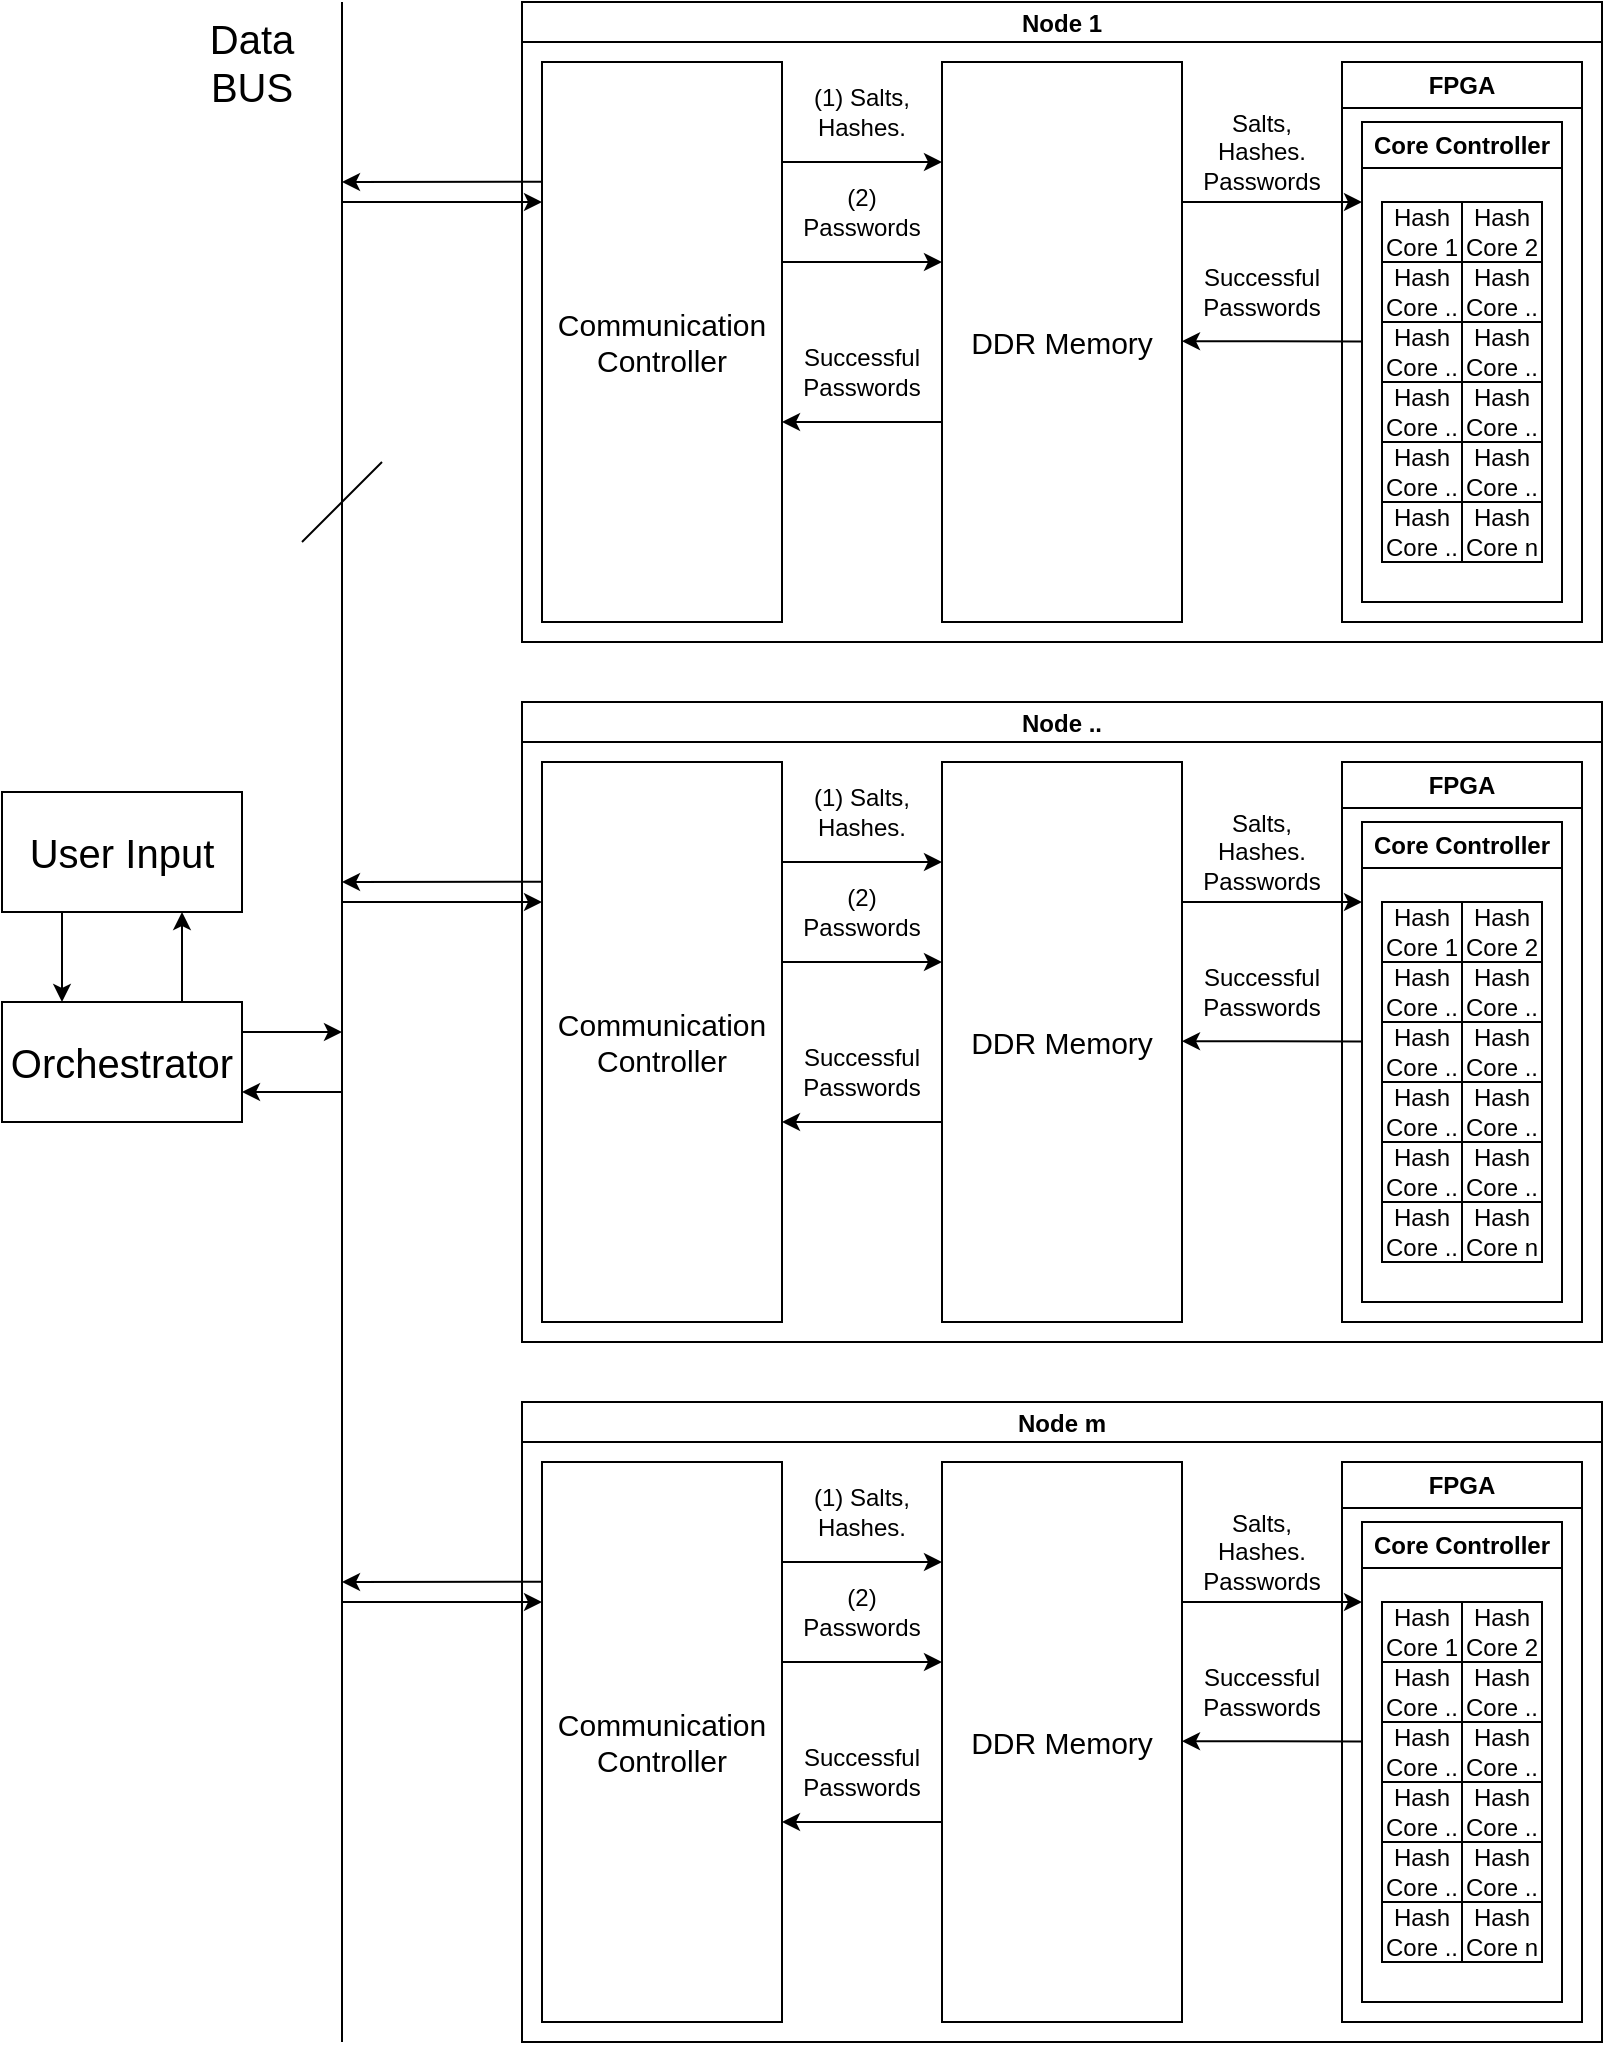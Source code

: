<mxfile version="22.0.0" type="github">
  <diagram name="Page-1" id="5xcIQ1hF4PuccZflKzSc">
    <mxGraphModel dx="1750" dy="1022" grid="1" gridSize="10" guides="1" tooltips="1" connect="1" arrows="1" fold="1" page="1" pageScale="1" pageWidth="850" pageHeight="1100" math="0" shadow="0">
      <root>
        <mxCell id="0" />
        <mxCell id="1" parent="0" />
        <mxCell id="XKSnobTcjBm1ILdcvmeS-1" value="Node 1" style="swimlane;startSize=20;horizontal=1;containerType=tree;" vertex="1" parent="1">
          <mxGeometry x="290" y="20" width="540" height="320" as="geometry" />
        </mxCell>
        <mxCell id="XKSnobTcjBm1ILdcvmeS-3" value="&lt;font style=&quot;font-size: 15px;&quot;&gt;DDR Memory&lt;/font&gt;" style="whiteSpace=wrap;html=1;treeFolding=1;treeMoving=1;newEdgeStyle={&quot;edgeStyle&quot;:&quot;elbowEdgeStyle&quot;,&quot;startArrow&quot;:&quot;none&quot;,&quot;endArrow&quot;:&quot;none&quot;};" vertex="1" parent="XKSnobTcjBm1ILdcvmeS-1">
          <mxGeometry x="210" y="30" width="120" height="280" as="geometry" />
        </mxCell>
        <mxCell id="XKSnobTcjBm1ILdcvmeS-4" value="&lt;font style=&quot;font-size: 15px;&quot;&gt;Communication Controller&lt;/font&gt;" style="whiteSpace=wrap;html=1;treeFolding=1;treeMoving=1;newEdgeStyle={&quot;edgeStyle&quot;:&quot;elbowEdgeStyle&quot;,&quot;startArrow&quot;:&quot;none&quot;,&quot;endArrow&quot;:&quot;none&quot;};" vertex="1" parent="XKSnobTcjBm1ILdcvmeS-1">
          <mxGeometry x="10" y="30" width="120" height="280" as="geometry" />
        </mxCell>
        <mxCell id="XKSnobTcjBm1ILdcvmeS-6" value="FPGA" style="swimlane;whiteSpace=wrap;html=1;" vertex="1" parent="XKSnobTcjBm1ILdcvmeS-1">
          <mxGeometry x="410" y="30" width="120" height="280" as="geometry" />
        </mxCell>
        <mxCell id="XKSnobTcjBm1ILdcvmeS-19" value="Core Controller" style="swimlane;whiteSpace=wrap;html=1;" vertex="1" parent="XKSnobTcjBm1ILdcvmeS-6">
          <mxGeometry x="10" y="30" width="100" height="240" as="geometry" />
        </mxCell>
        <mxCell id="XKSnobTcjBm1ILdcvmeS-21" value="Hash Core 1" style="rounded=0;whiteSpace=wrap;html=1;" vertex="1" parent="XKSnobTcjBm1ILdcvmeS-19">
          <mxGeometry x="10" y="40" width="40" height="30" as="geometry" />
        </mxCell>
        <mxCell id="XKSnobTcjBm1ILdcvmeS-23" value="Hash Core 2" style="rounded=0;whiteSpace=wrap;html=1;" vertex="1" parent="XKSnobTcjBm1ILdcvmeS-19">
          <mxGeometry x="50" y="40" width="40" height="30" as="geometry" />
        </mxCell>
        <mxCell id="XKSnobTcjBm1ILdcvmeS-25" value="Hash Core .." style="rounded=0;whiteSpace=wrap;html=1;" vertex="1" parent="XKSnobTcjBm1ILdcvmeS-19">
          <mxGeometry x="10" y="70" width="40" height="30" as="geometry" />
        </mxCell>
        <mxCell id="XKSnobTcjBm1ILdcvmeS-26" value="Hash Core .." style="rounded=0;whiteSpace=wrap;html=1;" vertex="1" parent="XKSnobTcjBm1ILdcvmeS-19">
          <mxGeometry x="50" y="70" width="40" height="30" as="geometry" />
        </mxCell>
        <mxCell id="XKSnobTcjBm1ILdcvmeS-27" value="Hash Core .." style="rounded=0;whiteSpace=wrap;html=1;" vertex="1" parent="XKSnobTcjBm1ILdcvmeS-19">
          <mxGeometry x="10" y="100" width="40" height="30" as="geometry" />
        </mxCell>
        <mxCell id="XKSnobTcjBm1ILdcvmeS-28" value="Hash Core .." style="rounded=0;whiteSpace=wrap;html=1;" vertex="1" parent="XKSnobTcjBm1ILdcvmeS-19">
          <mxGeometry x="50" y="100" width="40" height="30" as="geometry" />
        </mxCell>
        <mxCell id="XKSnobTcjBm1ILdcvmeS-29" value="Hash Core .." style="rounded=0;whiteSpace=wrap;html=1;" vertex="1" parent="XKSnobTcjBm1ILdcvmeS-19">
          <mxGeometry x="10" y="130" width="40" height="30" as="geometry" />
        </mxCell>
        <mxCell id="XKSnobTcjBm1ILdcvmeS-30" value="Hash Core .." style="rounded=0;whiteSpace=wrap;html=1;" vertex="1" parent="XKSnobTcjBm1ILdcvmeS-19">
          <mxGeometry x="50" y="130" width="40" height="30" as="geometry" />
        </mxCell>
        <mxCell id="XKSnobTcjBm1ILdcvmeS-31" value="Hash Core .." style="rounded=0;whiteSpace=wrap;html=1;" vertex="1" parent="XKSnobTcjBm1ILdcvmeS-19">
          <mxGeometry x="10" y="160" width="40" height="30" as="geometry" />
        </mxCell>
        <mxCell id="XKSnobTcjBm1ILdcvmeS-32" value="Hash Core .." style="rounded=0;whiteSpace=wrap;html=1;" vertex="1" parent="XKSnobTcjBm1ILdcvmeS-19">
          <mxGeometry x="50" y="160" width="40" height="30" as="geometry" />
        </mxCell>
        <mxCell id="XKSnobTcjBm1ILdcvmeS-33" value="Hash Core .." style="rounded=0;whiteSpace=wrap;html=1;" vertex="1" parent="XKSnobTcjBm1ILdcvmeS-19">
          <mxGeometry x="10" y="190" width="40" height="30" as="geometry" />
        </mxCell>
        <mxCell id="XKSnobTcjBm1ILdcvmeS-34" value="Hash Core n" style="rounded=0;whiteSpace=wrap;html=1;" vertex="1" parent="XKSnobTcjBm1ILdcvmeS-19">
          <mxGeometry x="50" y="190" width="40" height="30" as="geometry" />
        </mxCell>
        <mxCell id="XKSnobTcjBm1ILdcvmeS-40" value="" style="endArrow=classic;html=1;rounded=0;exitX=1;exitY=0.25;exitDx=0;exitDy=0;" edge="1" parent="XKSnobTcjBm1ILdcvmeS-1" source="XKSnobTcjBm1ILdcvmeS-3">
          <mxGeometry width="50" height="50" relative="1" as="geometry">
            <mxPoint x="360" y="130" as="sourcePoint" />
            <mxPoint x="420" y="100" as="targetPoint" />
          </mxGeometry>
        </mxCell>
        <mxCell id="XKSnobTcjBm1ILdcvmeS-41" value="" style="endArrow=classic;html=1;rounded=0;entryX=1;entryY=0.321;entryDx=0;entryDy=0;exitX=0;exitY=0.25;exitDx=0;exitDy=0;entryPerimeter=0;" edge="1" parent="XKSnobTcjBm1ILdcvmeS-1">
          <mxGeometry width="50" height="50" relative="1" as="geometry">
            <mxPoint x="420" y="169.7" as="sourcePoint" />
            <mxPoint x="330" y="169.58" as="targetPoint" />
          </mxGeometry>
        </mxCell>
        <mxCell id="XKSnobTcjBm1ILdcvmeS-42" value="Salts, Hashes. Passwords" style="text;html=1;strokeColor=none;fillColor=none;align=center;verticalAlign=middle;whiteSpace=wrap;rounded=0;" vertex="1" parent="XKSnobTcjBm1ILdcvmeS-1">
          <mxGeometry x="340" y="60" width="60" height="30" as="geometry" />
        </mxCell>
        <mxCell id="XKSnobTcjBm1ILdcvmeS-43" value="Successful Passwords" style="text;html=1;strokeColor=none;fillColor=none;align=center;verticalAlign=middle;whiteSpace=wrap;rounded=0;" vertex="1" parent="XKSnobTcjBm1ILdcvmeS-1">
          <mxGeometry x="340" y="130" width="60" height="30" as="geometry" />
        </mxCell>
        <mxCell id="XKSnobTcjBm1ILdcvmeS-44" value="" style="endArrow=classic;html=1;rounded=0;exitX=1;exitY=0.25;exitDx=0;exitDy=0;entryX=0;entryY=0.25;entryDx=0;entryDy=0;" edge="1" parent="XKSnobTcjBm1ILdcvmeS-1">
          <mxGeometry width="50" height="50" relative="1" as="geometry">
            <mxPoint x="130" y="80" as="sourcePoint" />
            <mxPoint x="210" y="80" as="targetPoint" />
          </mxGeometry>
        </mxCell>
        <mxCell id="XKSnobTcjBm1ILdcvmeS-45" value="" style="endArrow=classic;html=1;rounded=0;exitX=0;exitY=0.5;exitDx=0;exitDy=0;entryX=1;entryY=0.5;entryDx=0;entryDy=0;" edge="1" parent="XKSnobTcjBm1ILdcvmeS-1">
          <mxGeometry width="50" height="50" relative="1" as="geometry">
            <mxPoint x="210" y="210" as="sourcePoint" />
            <mxPoint x="130" y="210" as="targetPoint" />
          </mxGeometry>
        </mxCell>
        <mxCell id="XKSnobTcjBm1ILdcvmeS-46" value="&lt;div&gt;(1) Salts, &lt;br&gt;&lt;/div&gt;&lt;div&gt;Hashes.&lt;br&gt;&lt;/div&gt;" style="text;html=1;strokeColor=none;fillColor=none;align=center;verticalAlign=middle;whiteSpace=wrap;rounded=0;" vertex="1" parent="XKSnobTcjBm1ILdcvmeS-1">
          <mxGeometry x="140" y="40" width="60" height="30" as="geometry" />
        </mxCell>
        <mxCell id="XKSnobTcjBm1ILdcvmeS-47" value="Successful Passwords" style="text;html=1;strokeColor=none;fillColor=none;align=center;verticalAlign=middle;whiteSpace=wrap;rounded=0;" vertex="1" parent="XKSnobTcjBm1ILdcvmeS-1">
          <mxGeometry x="140" y="170" width="60" height="30" as="geometry" />
        </mxCell>
        <mxCell id="XKSnobTcjBm1ILdcvmeS-48" value="" style="endArrow=classic;html=1;rounded=0;exitX=1;exitY=0.25;exitDx=0;exitDy=0;entryX=0;entryY=0.25;entryDx=0;entryDy=0;" edge="1" parent="XKSnobTcjBm1ILdcvmeS-1">
          <mxGeometry width="50" height="50" relative="1" as="geometry">
            <mxPoint x="130" y="130" as="sourcePoint" />
            <mxPoint x="210" y="130" as="targetPoint" />
          </mxGeometry>
        </mxCell>
        <mxCell id="XKSnobTcjBm1ILdcvmeS-49" value="(2) Passwords " style="text;html=1;strokeColor=none;fillColor=none;align=center;verticalAlign=middle;whiteSpace=wrap;rounded=0;" vertex="1" parent="XKSnobTcjBm1ILdcvmeS-1">
          <mxGeometry x="140" y="90" width="60" height="30" as="geometry" />
        </mxCell>
        <mxCell id="XKSnobTcjBm1ILdcvmeS-50" value="Node .." style="swimlane;startSize=20;horizontal=1;containerType=tree;" vertex="1" parent="1">
          <mxGeometry x="290" y="370" width="540" height="320" as="geometry" />
        </mxCell>
        <mxCell id="XKSnobTcjBm1ILdcvmeS-51" value="&lt;font style=&quot;font-size: 15px;&quot;&gt;DDR Memory&lt;/font&gt;" style="whiteSpace=wrap;html=1;treeFolding=1;treeMoving=1;newEdgeStyle={&quot;edgeStyle&quot;:&quot;elbowEdgeStyle&quot;,&quot;startArrow&quot;:&quot;none&quot;,&quot;endArrow&quot;:&quot;none&quot;};" vertex="1" parent="XKSnobTcjBm1ILdcvmeS-50">
          <mxGeometry x="210" y="30" width="120" height="280" as="geometry" />
        </mxCell>
        <mxCell id="XKSnobTcjBm1ILdcvmeS-52" value="&lt;font style=&quot;font-size: 15px;&quot;&gt;Communication Controller&lt;/font&gt;" style="whiteSpace=wrap;html=1;treeFolding=1;treeMoving=1;newEdgeStyle={&quot;edgeStyle&quot;:&quot;elbowEdgeStyle&quot;,&quot;startArrow&quot;:&quot;none&quot;,&quot;endArrow&quot;:&quot;none&quot;};" vertex="1" parent="XKSnobTcjBm1ILdcvmeS-50">
          <mxGeometry x="10" y="30" width="120" height="280" as="geometry" />
        </mxCell>
        <mxCell id="XKSnobTcjBm1ILdcvmeS-53" value="FPGA" style="swimlane;whiteSpace=wrap;html=1;" vertex="1" parent="XKSnobTcjBm1ILdcvmeS-50">
          <mxGeometry x="410" y="30" width="120" height="280" as="geometry" />
        </mxCell>
        <mxCell id="XKSnobTcjBm1ILdcvmeS-54" value="Core Controller" style="swimlane;whiteSpace=wrap;html=1;" vertex="1" parent="XKSnobTcjBm1ILdcvmeS-53">
          <mxGeometry x="10" y="30" width="100" height="240" as="geometry" />
        </mxCell>
        <mxCell id="XKSnobTcjBm1ILdcvmeS-55" value="Hash Core 1" style="rounded=0;whiteSpace=wrap;html=1;" vertex="1" parent="XKSnobTcjBm1ILdcvmeS-54">
          <mxGeometry x="10" y="40" width="40" height="30" as="geometry" />
        </mxCell>
        <mxCell id="XKSnobTcjBm1ILdcvmeS-56" value="Hash Core 2" style="rounded=0;whiteSpace=wrap;html=1;" vertex="1" parent="XKSnobTcjBm1ILdcvmeS-54">
          <mxGeometry x="50" y="40" width="40" height="30" as="geometry" />
        </mxCell>
        <mxCell id="XKSnobTcjBm1ILdcvmeS-57" value="Hash Core .." style="rounded=0;whiteSpace=wrap;html=1;" vertex="1" parent="XKSnobTcjBm1ILdcvmeS-54">
          <mxGeometry x="10" y="70" width="40" height="30" as="geometry" />
        </mxCell>
        <mxCell id="XKSnobTcjBm1ILdcvmeS-58" value="Hash Core .." style="rounded=0;whiteSpace=wrap;html=1;" vertex="1" parent="XKSnobTcjBm1ILdcvmeS-54">
          <mxGeometry x="50" y="70" width="40" height="30" as="geometry" />
        </mxCell>
        <mxCell id="XKSnobTcjBm1ILdcvmeS-59" value="Hash Core .." style="rounded=0;whiteSpace=wrap;html=1;" vertex="1" parent="XKSnobTcjBm1ILdcvmeS-54">
          <mxGeometry x="10" y="100" width="40" height="30" as="geometry" />
        </mxCell>
        <mxCell id="XKSnobTcjBm1ILdcvmeS-60" value="Hash Core .." style="rounded=0;whiteSpace=wrap;html=1;" vertex="1" parent="XKSnobTcjBm1ILdcvmeS-54">
          <mxGeometry x="50" y="100" width="40" height="30" as="geometry" />
        </mxCell>
        <mxCell id="XKSnobTcjBm1ILdcvmeS-61" value="Hash Core .." style="rounded=0;whiteSpace=wrap;html=1;" vertex="1" parent="XKSnobTcjBm1ILdcvmeS-54">
          <mxGeometry x="10" y="130" width="40" height="30" as="geometry" />
        </mxCell>
        <mxCell id="XKSnobTcjBm1ILdcvmeS-62" value="Hash Core .." style="rounded=0;whiteSpace=wrap;html=1;" vertex="1" parent="XKSnobTcjBm1ILdcvmeS-54">
          <mxGeometry x="50" y="130" width="40" height="30" as="geometry" />
        </mxCell>
        <mxCell id="XKSnobTcjBm1ILdcvmeS-63" value="Hash Core .." style="rounded=0;whiteSpace=wrap;html=1;" vertex="1" parent="XKSnobTcjBm1ILdcvmeS-54">
          <mxGeometry x="10" y="160" width="40" height="30" as="geometry" />
        </mxCell>
        <mxCell id="XKSnobTcjBm1ILdcvmeS-64" value="Hash Core .." style="rounded=0;whiteSpace=wrap;html=1;" vertex="1" parent="XKSnobTcjBm1ILdcvmeS-54">
          <mxGeometry x="50" y="160" width="40" height="30" as="geometry" />
        </mxCell>
        <mxCell id="XKSnobTcjBm1ILdcvmeS-65" value="Hash Core .." style="rounded=0;whiteSpace=wrap;html=1;" vertex="1" parent="XKSnobTcjBm1ILdcvmeS-54">
          <mxGeometry x="10" y="190" width="40" height="30" as="geometry" />
        </mxCell>
        <mxCell id="XKSnobTcjBm1ILdcvmeS-66" value="Hash Core n" style="rounded=0;whiteSpace=wrap;html=1;" vertex="1" parent="XKSnobTcjBm1ILdcvmeS-54">
          <mxGeometry x="50" y="190" width="40" height="30" as="geometry" />
        </mxCell>
        <mxCell id="XKSnobTcjBm1ILdcvmeS-67" value="" style="endArrow=classic;html=1;rounded=0;exitX=1;exitY=0.25;exitDx=0;exitDy=0;" edge="1" parent="XKSnobTcjBm1ILdcvmeS-50" source="XKSnobTcjBm1ILdcvmeS-51">
          <mxGeometry width="50" height="50" relative="1" as="geometry">
            <mxPoint x="360" y="130" as="sourcePoint" />
            <mxPoint x="420" y="100" as="targetPoint" />
          </mxGeometry>
        </mxCell>
        <mxCell id="XKSnobTcjBm1ILdcvmeS-68" value="" style="endArrow=classic;html=1;rounded=0;entryX=1;entryY=0.321;entryDx=0;entryDy=0;exitX=0;exitY=0.25;exitDx=0;exitDy=0;entryPerimeter=0;" edge="1" parent="XKSnobTcjBm1ILdcvmeS-50">
          <mxGeometry width="50" height="50" relative="1" as="geometry">
            <mxPoint x="420" y="169.7" as="sourcePoint" />
            <mxPoint x="330" y="169.58" as="targetPoint" />
          </mxGeometry>
        </mxCell>
        <mxCell id="XKSnobTcjBm1ILdcvmeS-69" value="Salts, Hashes. Passwords" style="text;html=1;strokeColor=none;fillColor=none;align=center;verticalAlign=middle;whiteSpace=wrap;rounded=0;" vertex="1" parent="XKSnobTcjBm1ILdcvmeS-50">
          <mxGeometry x="340" y="60" width="60" height="30" as="geometry" />
        </mxCell>
        <mxCell id="XKSnobTcjBm1ILdcvmeS-70" value="Successful Passwords" style="text;html=1;strokeColor=none;fillColor=none;align=center;verticalAlign=middle;whiteSpace=wrap;rounded=0;" vertex="1" parent="XKSnobTcjBm1ILdcvmeS-50">
          <mxGeometry x="340" y="130" width="60" height="30" as="geometry" />
        </mxCell>
        <mxCell id="XKSnobTcjBm1ILdcvmeS-71" value="" style="endArrow=classic;html=1;rounded=0;exitX=1;exitY=0.25;exitDx=0;exitDy=0;entryX=0;entryY=0.25;entryDx=0;entryDy=0;" edge="1" parent="XKSnobTcjBm1ILdcvmeS-50">
          <mxGeometry width="50" height="50" relative="1" as="geometry">
            <mxPoint x="130" y="80" as="sourcePoint" />
            <mxPoint x="210" y="80" as="targetPoint" />
          </mxGeometry>
        </mxCell>
        <mxCell id="XKSnobTcjBm1ILdcvmeS-72" value="" style="endArrow=classic;html=1;rounded=0;exitX=0;exitY=0.5;exitDx=0;exitDy=0;entryX=1;entryY=0.5;entryDx=0;entryDy=0;" edge="1" parent="XKSnobTcjBm1ILdcvmeS-50">
          <mxGeometry width="50" height="50" relative="1" as="geometry">
            <mxPoint x="210" y="210" as="sourcePoint" />
            <mxPoint x="130" y="210" as="targetPoint" />
          </mxGeometry>
        </mxCell>
        <mxCell id="XKSnobTcjBm1ILdcvmeS-73" value="&lt;div&gt;(1) Salts, &lt;br&gt;&lt;/div&gt;&lt;div&gt;Hashes.&lt;br&gt;&lt;/div&gt;" style="text;html=1;strokeColor=none;fillColor=none;align=center;verticalAlign=middle;whiteSpace=wrap;rounded=0;" vertex="1" parent="XKSnobTcjBm1ILdcvmeS-50">
          <mxGeometry x="140" y="40" width="60" height="30" as="geometry" />
        </mxCell>
        <mxCell id="XKSnobTcjBm1ILdcvmeS-74" value="Successful Passwords" style="text;html=1;strokeColor=none;fillColor=none;align=center;verticalAlign=middle;whiteSpace=wrap;rounded=0;" vertex="1" parent="XKSnobTcjBm1ILdcvmeS-50">
          <mxGeometry x="140" y="170" width="60" height="30" as="geometry" />
        </mxCell>
        <mxCell id="XKSnobTcjBm1ILdcvmeS-75" value="" style="endArrow=classic;html=1;rounded=0;exitX=1;exitY=0.25;exitDx=0;exitDy=0;entryX=0;entryY=0.25;entryDx=0;entryDy=0;" edge="1" parent="XKSnobTcjBm1ILdcvmeS-50">
          <mxGeometry width="50" height="50" relative="1" as="geometry">
            <mxPoint x="130" y="130" as="sourcePoint" />
            <mxPoint x="210" y="130" as="targetPoint" />
          </mxGeometry>
        </mxCell>
        <mxCell id="XKSnobTcjBm1ILdcvmeS-76" value="(2) Passwords " style="text;html=1;strokeColor=none;fillColor=none;align=center;verticalAlign=middle;whiteSpace=wrap;rounded=0;" vertex="1" parent="XKSnobTcjBm1ILdcvmeS-50">
          <mxGeometry x="140" y="90" width="60" height="30" as="geometry" />
        </mxCell>
        <mxCell id="XKSnobTcjBm1ILdcvmeS-77" value="Node m" style="swimlane;startSize=20;horizontal=1;containerType=tree;" vertex="1" parent="1">
          <mxGeometry x="290" y="720" width="540" height="320" as="geometry" />
        </mxCell>
        <mxCell id="XKSnobTcjBm1ILdcvmeS-78" value="&lt;font style=&quot;font-size: 15px;&quot;&gt;DDR Memory&lt;/font&gt;" style="whiteSpace=wrap;html=1;treeFolding=1;treeMoving=1;newEdgeStyle={&quot;edgeStyle&quot;:&quot;elbowEdgeStyle&quot;,&quot;startArrow&quot;:&quot;none&quot;,&quot;endArrow&quot;:&quot;none&quot;};" vertex="1" parent="XKSnobTcjBm1ILdcvmeS-77">
          <mxGeometry x="210" y="30" width="120" height="280" as="geometry" />
        </mxCell>
        <mxCell id="XKSnobTcjBm1ILdcvmeS-79" value="&lt;font style=&quot;font-size: 15px;&quot;&gt;Communication Controller&lt;/font&gt;" style="whiteSpace=wrap;html=1;treeFolding=1;treeMoving=1;newEdgeStyle={&quot;edgeStyle&quot;:&quot;elbowEdgeStyle&quot;,&quot;startArrow&quot;:&quot;none&quot;,&quot;endArrow&quot;:&quot;none&quot;};" vertex="1" parent="XKSnobTcjBm1ILdcvmeS-77">
          <mxGeometry x="10" y="30" width="120" height="280" as="geometry" />
        </mxCell>
        <mxCell id="XKSnobTcjBm1ILdcvmeS-80" value="FPGA" style="swimlane;whiteSpace=wrap;html=1;" vertex="1" parent="XKSnobTcjBm1ILdcvmeS-77">
          <mxGeometry x="410" y="30" width="120" height="280" as="geometry" />
        </mxCell>
        <mxCell id="XKSnobTcjBm1ILdcvmeS-81" value="Core Controller" style="swimlane;whiteSpace=wrap;html=1;" vertex="1" parent="XKSnobTcjBm1ILdcvmeS-80">
          <mxGeometry x="10" y="30" width="100" height="240" as="geometry" />
        </mxCell>
        <mxCell id="XKSnobTcjBm1ILdcvmeS-82" value="Hash Core 1" style="rounded=0;whiteSpace=wrap;html=1;" vertex="1" parent="XKSnobTcjBm1ILdcvmeS-81">
          <mxGeometry x="10" y="40" width="40" height="30" as="geometry" />
        </mxCell>
        <mxCell id="XKSnobTcjBm1ILdcvmeS-83" value="Hash Core 2" style="rounded=0;whiteSpace=wrap;html=1;" vertex="1" parent="XKSnobTcjBm1ILdcvmeS-81">
          <mxGeometry x="50" y="40" width="40" height="30" as="geometry" />
        </mxCell>
        <mxCell id="XKSnobTcjBm1ILdcvmeS-84" value="Hash Core .." style="rounded=0;whiteSpace=wrap;html=1;" vertex="1" parent="XKSnobTcjBm1ILdcvmeS-81">
          <mxGeometry x="10" y="70" width="40" height="30" as="geometry" />
        </mxCell>
        <mxCell id="XKSnobTcjBm1ILdcvmeS-85" value="Hash Core .." style="rounded=0;whiteSpace=wrap;html=1;" vertex="1" parent="XKSnobTcjBm1ILdcvmeS-81">
          <mxGeometry x="50" y="70" width="40" height="30" as="geometry" />
        </mxCell>
        <mxCell id="XKSnobTcjBm1ILdcvmeS-86" value="Hash Core .." style="rounded=0;whiteSpace=wrap;html=1;" vertex="1" parent="XKSnobTcjBm1ILdcvmeS-81">
          <mxGeometry x="10" y="100" width="40" height="30" as="geometry" />
        </mxCell>
        <mxCell id="XKSnobTcjBm1ILdcvmeS-87" value="Hash Core .." style="rounded=0;whiteSpace=wrap;html=1;" vertex="1" parent="XKSnobTcjBm1ILdcvmeS-81">
          <mxGeometry x="50" y="100" width="40" height="30" as="geometry" />
        </mxCell>
        <mxCell id="XKSnobTcjBm1ILdcvmeS-88" value="Hash Core .." style="rounded=0;whiteSpace=wrap;html=1;" vertex="1" parent="XKSnobTcjBm1ILdcvmeS-81">
          <mxGeometry x="10" y="130" width="40" height="30" as="geometry" />
        </mxCell>
        <mxCell id="XKSnobTcjBm1ILdcvmeS-89" value="Hash Core .." style="rounded=0;whiteSpace=wrap;html=1;" vertex="1" parent="XKSnobTcjBm1ILdcvmeS-81">
          <mxGeometry x="50" y="130" width="40" height="30" as="geometry" />
        </mxCell>
        <mxCell id="XKSnobTcjBm1ILdcvmeS-90" value="Hash Core .." style="rounded=0;whiteSpace=wrap;html=1;" vertex="1" parent="XKSnobTcjBm1ILdcvmeS-81">
          <mxGeometry x="10" y="160" width="40" height="30" as="geometry" />
        </mxCell>
        <mxCell id="XKSnobTcjBm1ILdcvmeS-91" value="Hash Core .." style="rounded=0;whiteSpace=wrap;html=1;" vertex="1" parent="XKSnobTcjBm1ILdcvmeS-81">
          <mxGeometry x="50" y="160" width="40" height="30" as="geometry" />
        </mxCell>
        <mxCell id="XKSnobTcjBm1ILdcvmeS-92" value="Hash Core .." style="rounded=0;whiteSpace=wrap;html=1;" vertex="1" parent="XKSnobTcjBm1ILdcvmeS-81">
          <mxGeometry x="10" y="190" width="40" height="30" as="geometry" />
        </mxCell>
        <mxCell id="XKSnobTcjBm1ILdcvmeS-93" value="Hash Core n" style="rounded=0;whiteSpace=wrap;html=1;" vertex="1" parent="XKSnobTcjBm1ILdcvmeS-81">
          <mxGeometry x="50" y="190" width="40" height="30" as="geometry" />
        </mxCell>
        <mxCell id="XKSnobTcjBm1ILdcvmeS-94" value="" style="endArrow=classic;html=1;rounded=0;exitX=1;exitY=0.25;exitDx=0;exitDy=0;" edge="1" parent="XKSnobTcjBm1ILdcvmeS-77" source="XKSnobTcjBm1ILdcvmeS-78">
          <mxGeometry width="50" height="50" relative="1" as="geometry">
            <mxPoint x="360" y="130" as="sourcePoint" />
            <mxPoint x="420" y="100" as="targetPoint" />
          </mxGeometry>
        </mxCell>
        <mxCell id="XKSnobTcjBm1ILdcvmeS-95" value="" style="endArrow=classic;html=1;rounded=0;entryX=1;entryY=0.321;entryDx=0;entryDy=0;exitX=0;exitY=0.25;exitDx=0;exitDy=0;entryPerimeter=0;" edge="1" parent="XKSnobTcjBm1ILdcvmeS-77">
          <mxGeometry width="50" height="50" relative="1" as="geometry">
            <mxPoint x="420" y="169.7" as="sourcePoint" />
            <mxPoint x="330" y="169.58" as="targetPoint" />
          </mxGeometry>
        </mxCell>
        <mxCell id="XKSnobTcjBm1ILdcvmeS-96" value="Salts, Hashes. Passwords" style="text;html=1;strokeColor=none;fillColor=none;align=center;verticalAlign=middle;whiteSpace=wrap;rounded=0;" vertex="1" parent="XKSnobTcjBm1ILdcvmeS-77">
          <mxGeometry x="340" y="60" width="60" height="30" as="geometry" />
        </mxCell>
        <mxCell id="XKSnobTcjBm1ILdcvmeS-97" value="Successful Passwords" style="text;html=1;strokeColor=none;fillColor=none;align=center;verticalAlign=middle;whiteSpace=wrap;rounded=0;" vertex="1" parent="XKSnobTcjBm1ILdcvmeS-77">
          <mxGeometry x="340" y="130" width="60" height="30" as="geometry" />
        </mxCell>
        <mxCell id="XKSnobTcjBm1ILdcvmeS-98" value="" style="endArrow=classic;html=1;rounded=0;exitX=1;exitY=0.25;exitDx=0;exitDy=0;entryX=0;entryY=0.25;entryDx=0;entryDy=0;" edge="1" parent="XKSnobTcjBm1ILdcvmeS-77">
          <mxGeometry width="50" height="50" relative="1" as="geometry">
            <mxPoint x="130" y="80" as="sourcePoint" />
            <mxPoint x="210" y="80" as="targetPoint" />
          </mxGeometry>
        </mxCell>
        <mxCell id="XKSnobTcjBm1ILdcvmeS-99" value="" style="endArrow=classic;html=1;rounded=0;exitX=0;exitY=0.5;exitDx=0;exitDy=0;entryX=1;entryY=0.5;entryDx=0;entryDy=0;" edge="1" parent="XKSnobTcjBm1ILdcvmeS-77">
          <mxGeometry width="50" height="50" relative="1" as="geometry">
            <mxPoint x="210" y="210" as="sourcePoint" />
            <mxPoint x="130" y="210" as="targetPoint" />
          </mxGeometry>
        </mxCell>
        <mxCell id="XKSnobTcjBm1ILdcvmeS-100" value="&lt;div&gt;(1) Salts, &lt;br&gt;&lt;/div&gt;&lt;div&gt;Hashes.&lt;br&gt;&lt;/div&gt;" style="text;html=1;strokeColor=none;fillColor=none;align=center;verticalAlign=middle;whiteSpace=wrap;rounded=0;" vertex="1" parent="XKSnobTcjBm1ILdcvmeS-77">
          <mxGeometry x="140" y="40" width="60" height="30" as="geometry" />
        </mxCell>
        <mxCell id="XKSnobTcjBm1ILdcvmeS-101" value="Successful Passwords" style="text;html=1;strokeColor=none;fillColor=none;align=center;verticalAlign=middle;whiteSpace=wrap;rounded=0;" vertex="1" parent="XKSnobTcjBm1ILdcvmeS-77">
          <mxGeometry x="140" y="170" width="60" height="30" as="geometry" />
        </mxCell>
        <mxCell id="XKSnobTcjBm1ILdcvmeS-102" value="" style="endArrow=classic;html=1;rounded=0;exitX=1;exitY=0.25;exitDx=0;exitDy=0;entryX=0;entryY=0.25;entryDx=0;entryDy=0;" edge="1" parent="XKSnobTcjBm1ILdcvmeS-77">
          <mxGeometry width="50" height="50" relative="1" as="geometry">
            <mxPoint x="130" y="130" as="sourcePoint" />
            <mxPoint x="210" y="130" as="targetPoint" />
          </mxGeometry>
        </mxCell>
        <mxCell id="XKSnobTcjBm1ILdcvmeS-103" value="(2) Passwords " style="text;html=1;strokeColor=none;fillColor=none;align=center;verticalAlign=middle;whiteSpace=wrap;rounded=0;" vertex="1" parent="XKSnobTcjBm1ILdcvmeS-77">
          <mxGeometry x="140" y="90" width="60" height="30" as="geometry" />
        </mxCell>
        <mxCell id="XKSnobTcjBm1ILdcvmeS-119" style="edgeStyle=orthogonalEdgeStyle;rounded=0;orthogonalLoop=1;jettySize=auto;html=1;exitX=0.75;exitY=0;exitDx=0;exitDy=0;entryX=0.75;entryY=1;entryDx=0;entryDy=0;" edge="1" parent="1" source="XKSnobTcjBm1ILdcvmeS-105" target="XKSnobTcjBm1ILdcvmeS-117">
          <mxGeometry relative="1" as="geometry" />
        </mxCell>
        <mxCell id="XKSnobTcjBm1ILdcvmeS-105" value="&lt;font style=&quot;font-size: 20px;&quot;&gt;Orchestrator&lt;/font&gt;" style="rounded=0;whiteSpace=wrap;html=1;" vertex="1" parent="1">
          <mxGeometry x="30" y="520" width="120" height="60" as="geometry" />
        </mxCell>
        <mxCell id="XKSnobTcjBm1ILdcvmeS-107" value="" style="endArrow=none;html=1;rounded=0;" edge="1" parent="1">
          <mxGeometry relative="1" as="geometry">
            <mxPoint x="200" y="20" as="sourcePoint" />
            <mxPoint x="200" y="1040" as="targetPoint" />
          </mxGeometry>
        </mxCell>
        <mxCell id="XKSnobTcjBm1ILdcvmeS-108" value="&lt;font style=&quot;font-size: 20px;&quot;&gt;Data BUS&lt;br&gt;&lt;/font&gt;" style="text;html=1;strokeColor=none;fillColor=none;align=center;verticalAlign=middle;whiteSpace=wrap;rounded=0;" vertex="1" parent="1">
          <mxGeometry x="120" y="20" width="70" height="60" as="geometry" />
        </mxCell>
        <mxCell id="XKSnobTcjBm1ILdcvmeS-109" value="" style="endArrow=classic;html=1;rounded=0;exitX=1;exitY=0.25;exitDx=0;exitDy=0;" edge="1" parent="1" source="XKSnobTcjBm1ILdcvmeS-105">
          <mxGeometry width="50" height="50" relative="1" as="geometry">
            <mxPoint x="160" y="550" as="sourcePoint" />
            <mxPoint x="200" y="535" as="targetPoint" />
          </mxGeometry>
        </mxCell>
        <mxCell id="XKSnobTcjBm1ILdcvmeS-110" value="" style="endArrow=classic;html=1;rounded=0;entryX=1;entryY=0.75;entryDx=0;entryDy=0;" edge="1" parent="1" target="XKSnobTcjBm1ILdcvmeS-105">
          <mxGeometry width="50" height="50" relative="1" as="geometry">
            <mxPoint x="200" y="565" as="sourcePoint" />
            <mxPoint x="160" y="590" as="targetPoint" />
          </mxGeometry>
        </mxCell>
        <mxCell id="XKSnobTcjBm1ILdcvmeS-111" value="" style="endArrow=classic;html=1;rounded=0;entryX=0;entryY=0.25;entryDx=0;entryDy=0;" edge="1" parent="1" target="XKSnobTcjBm1ILdcvmeS-52">
          <mxGeometry width="50" height="50" relative="1" as="geometry">
            <mxPoint x="200" y="470" as="sourcePoint" />
            <mxPoint x="270" y="420" as="targetPoint" />
          </mxGeometry>
        </mxCell>
        <mxCell id="XKSnobTcjBm1ILdcvmeS-112" value="" style="endArrow=classic;html=1;rounded=0;exitX=0;exitY=0.214;exitDx=0;exitDy=0;exitPerimeter=0;" edge="1" parent="1" source="XKSnobTcjBm1ILdcvmeS-52">
          <mxGeometry width="50" height="50" relative="1" as="geometry">
            <mxPoint x="240" y="460" as="sourcePoint" />
            <mxPoint x="200" y="460" as="targetPoint" />
          </mxGeometry>
        </mxCell>
        <mxCell id="XKSnobTcjBm1ILdcvmeS-113" value="" style="endArrow=classic;html=1;rounded=0;entryX=0;entryY=0.25;entryDx=0;entryDy=0;" edge="1" parent="1" target="XKSnobTcjBm1ILdcvmeS-79">
          <mxGeometry width="50" height="50" relative="1" as="geometry">
            <mxPoint x="200" y="820" as="sourcePoint" />
            <mxPoint x="300" y="780" as="targetPoint" />
          </mxGeometry>
        </mxCell>
        <mxCell id="XKSnobTcjBm1ILdcvmeS-114" value="" style="endArrow=classic;html=1;rounded=0;exitX=0;exitY=0.214;exitDx=0;exitDy=0;exitPerimeter=0;" edge="1" parent="1" source="XKSnobTcjBm1ILdcvmeS-79">
          <mxGeometry width="50" height="50" relative="1" as="geometry">
            <mxPoint x="230" y="830" as="sourcePoint" />
            <mxPoint x="200" y="810" as="targetPoint" />
          </mxGeometry>
        </mxCell>
        <mxCell id="XKSnobTcjBm1ILdcvmeS-115" value="" style="endArrow=classic;html=1;rounded=0;entryX=0;entryY=0.25;entryDx=0;entryDy=0;" edge="1" parent="1" target="XKSnobTcjBm1ILdcvmeS-4">
          <mxGeometry width="50" height="50" relative="1" as="geometry">
            <mxPoint x="200" y="120" as="sourcePoint" />
            <mxPoint x="270" y="110" as="targetPoint" />
          </mxGeometry>
        </mxCell>
        <mxCell id="XKSnobTcjBm1ILdcvmeS-116" value="" style="endArrow=classic;html=1;rounded=0;exitX=0;exitY=0.214;exitDx=0;exitDy=0;exitPerimeter=0;" edge="1" parent="1" source="XKSnobTcjBm1ILdcvmeS-4">
          <mxGeometry width="50" height="50" relative="1" as="geometry">
            <mxPoint x="250" y="140" as="sourcePoint" />
            <mxPoint x="200" y="110" as="targetPoint" />
          </mxGeometry>
        </mxCell>
        <mxCell id="XKSnobTcjBm1ILdcvmeS-118" style="edgeStyle=orthogonalEdgeStyle;rounded=0;orthogonalLoop=1;jettySize=auto;html=1;exitX=0.25;exitY=1;exitDx=0;exitDy=0;entryX=0.25;entryY=0;entryDx=0;entryDy=0;" edge="1" parent="1" source="XKSnobTcjBm1ILdcvmeS-117" target="XKSnobTcjBm1ILdcvmeS-105">
          <mxGeometry relative="1" as="geometry" />
        </mxCell>
        <mxCell id="XKSnobTcjBm1ILdcvmeS-117" value="&lt;font style=&quot;font-size: 20px;&quot;&gt;User Input&lt;br&gt;&lt;/font&gt;" style="rounded=0;whiteSpace=wrap;html=1;" vertex="1" parent="1">
          <mxGeometry x="30" y="415" width="120" height="60" as="geometry" />
        </mxCell>
        <mxCell id="XKSnobTcjBm1ILdcvmeS-120" value="" style="endArrow=none;html=1;rounded=0;" edge="1" parent="1">
          <mxGeometry relative="1" as="geometry">
            <mxPoint x="180" y="290" as="sourcePoint" />
            <mxPoint x="220" y="250" as="targetPoint" />
          </mxGeometry>
        </mxCell>
      </root>
    </mxGraphModel>
  </diagram>
</mxfile>
